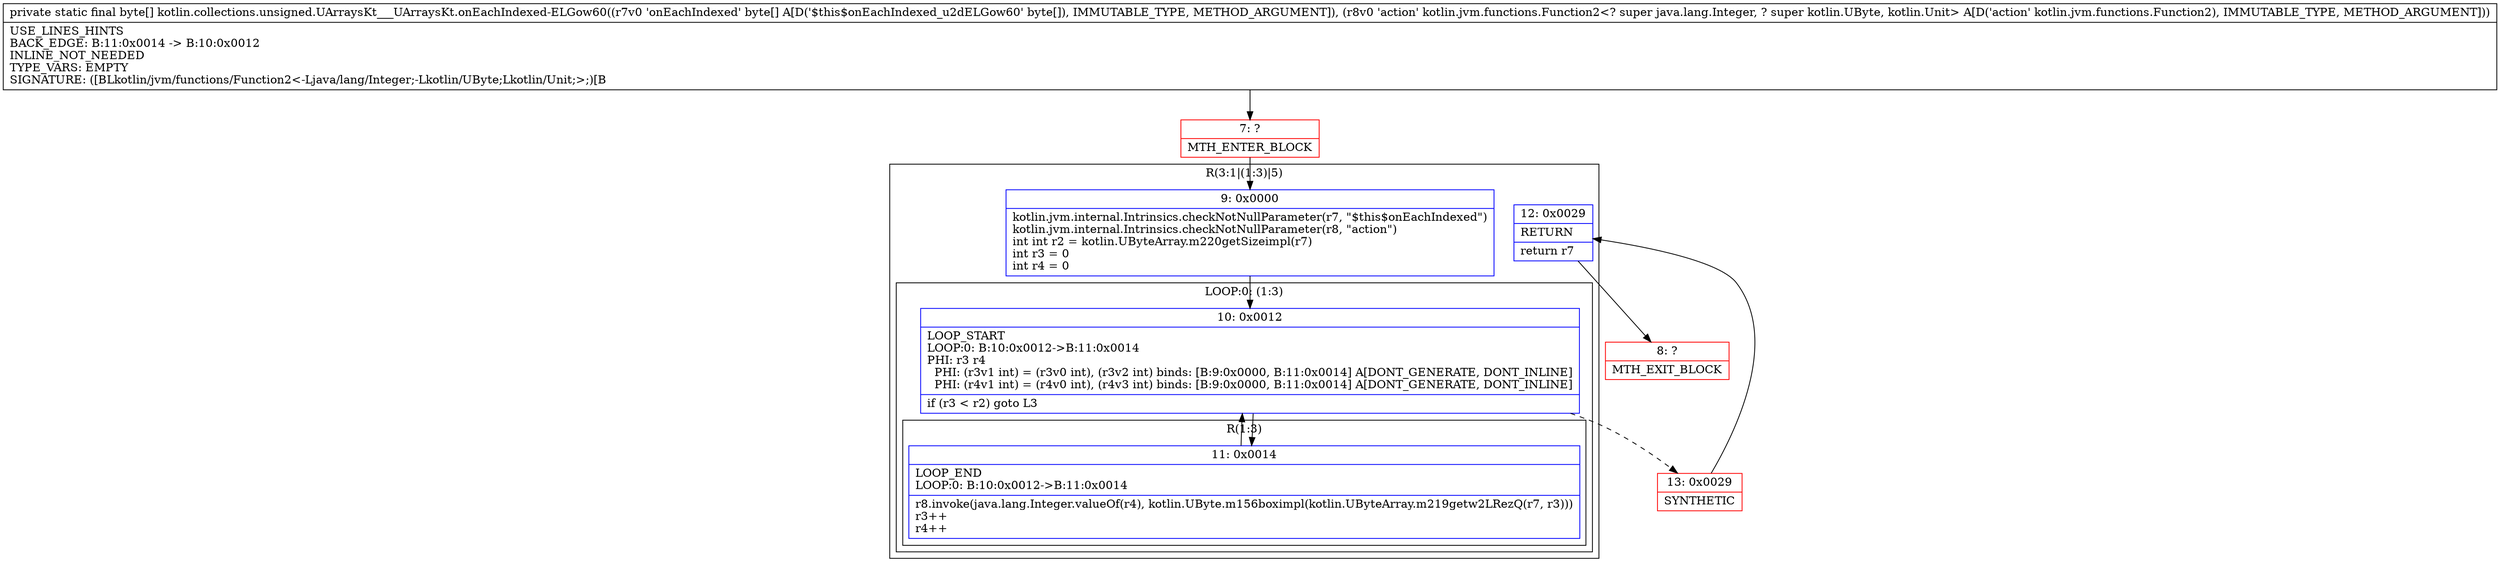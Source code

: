 digraph "CFG forkotlin.collections.unsigned.UArraysKt___UArraysKt.onEachIndexed\-ELGow60([BLkotlin\/jvm\/functions\/Function2;)[B" {
subgraph cluster_Region_141008684 {
label = "R(3:1|(1:3)|5)";
node [shape=record,color=blue];
Node_9 [shape=record,label="{9\:\ 0x0000|kotlin.jvm.internal.Intrinsics.checkNotNullParameter(r7, \"$this$onEachIndexed\")\lkotlin.jvm.internal.Intrinsics.checkNotNullParameter(r8, \"action\")\lint int r2 = kotlin.UByteArray.m220getSizeimpl(r7)\lint r3 = 0\lint r4 = 0\l}"];
subgraph cluster_LoopRegion_54325906 {
label = "LOOP:0: (1:3)";
node [shape=record,color=blue];
Node_10 [shape=record,label="{10\:\ 0x0012|LOOP_START\lLOOP:0: B:10:0x0012\-\>B:11:0x0014\lPHI: r3 r4 \l  PHI: (r3v1 int) = (r3v0 int), (r3v2 int) binds: [B:9:0x0000, B:11:0x0014] A[DONT_GENERATE, DONT_INLINE]\l  PHI: (r4v1 int) = (r4v0 int), (r4v3 int) binds: [B:9:0x0000, B:11:0x0014] A[DONT_GENERATE, DONT_INLINE]\l|if (r3 \< r2) goto L3\l}"];
subgraph cluster_Region_107261233 {
label = "R(1:3)";
node [shape=record,color=blue];
Node_11 [shape=record,label="{11\:\ 0x0014|LOOP_END\lLOOP:0: B:10:0x0012\-\>B:11:0x0014\l|r8.invoke(java.lang.Integer.valueOf(r4), kotlin.UByte.m156boximpl(kotlin.UByteArray.m219getw2LRezQ(r7, r3)))\lr3++\lr4++\l}"];
}
}
Node_12 [shape=record,label="{12\:\ 0x0029|RETURN\l|return r7\l}"];
}
Node_7 [shape=record,color=red,label="{7\:\ ?|MTH_ENTER_BLOCK\l}"];
Node_13 [shape=record,color=red,label="{13\:\ 0x0029|SYNTHETIC\l}"];
Node_8 [shape=record,color=red,label="{8\:\ ?|MTH_EXIT_BLOCK\l}"];
MethodNode[shape=record,label="{private static final byte[] kotlin.collections.unsigned.UArraysKt___UArraysKt.onEachIndexed\-ELGow60((r7v0 'onEachIndexed' byte[] A[D('$this$onEachIndexed_u2dELGow60' byte[]), IMMUTABLE_TYPE, METHOD_ARGUMENT]), (r8v0 'action' kotlin.jvm.functions.Function2\<? super java.lang.Integer, ? super kotlin.UByte, kotlin.Unit\> A[D('action' kotlin.jvm.functions.Function2), IMMUTABLE_TYPE, METHOD_ARGUMENT]))  | USE_LINES_HINTS\lBACK_EDGE: B:11:0x0014 \-\> B:10:0x0012\lINLINE_NOT_NEEDED\lTYPE_VARS: EMPTY\lSIGNATURE: ([BLkotlin\/jvm\/functions\/Function2\<\-Ljava\/lang\/Integer;\-Lkotlin\/UByte;Lkotlin\/Unit;\>;)[B\l}"];
MethodNode -> Node_7;Node_9 -> Node_10;
Node_10 -> Node_11;
Node_10 -> Node_13[style=dashed];
Node_11 -> Node_10;
Node_12 -> Node_8;
Node_7 -> Node_9;
Node_13 -> Node_12;
}


